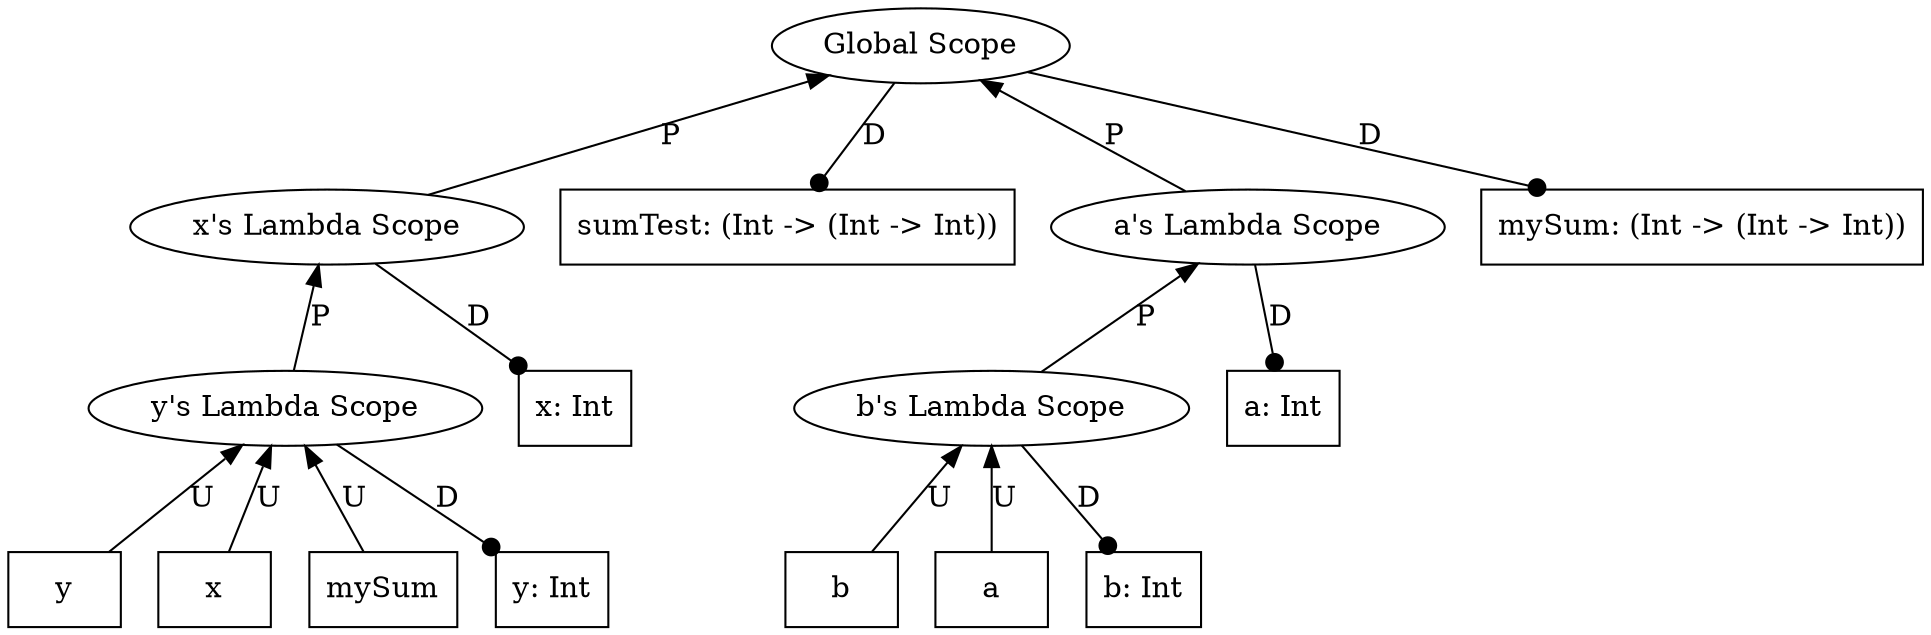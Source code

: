 graph {
    15 [label=y,shape=box];
    14 [label=x,shape=box];
    13 [label=mySum,shape=box];
    12 [label="y: Int",shape=box];
    11 [label="y's Lambda Scope"
       ,shape=ellipse];
    10 [label="x: Int",shape=box];
    9 [label="x's Lambda Scope"
      ,shape=ellipse];
    8 [label="sumTest: (Int -> (Int -> Int))"
      ,shape=box];
    7 [label=b,shape=box];
    6 [label=a,shape=box];
    5 [label="b: Int",shape=box];
    4 [label="b's Lambda Scope"
      ,shape=ellipse];
    3 [label="a: Int",shape=box];
    2 [label="a's Lambda Scope"
      ,shape=ellipse];
    1 [label="mySum: (Int -> (Int -> Int))"
      ,shape=box];
    0 [label="Global Scope"
      ,shape=ellipse];
    11 -- 15 [label=U,dir=back];
    11 -- 14 [label=U,dir=back];
    11 -- 13 [label=U,dir=back];
    11 -- 12 [label=D
             ,dir=forward
             ,arrowhead=dot];
    9 -- 11 [label=P,dir=back];
    9 -- 10 [label=D
            ,dir=forward
            ,arrowhead=dot];
    0 -- 9 [label=P,dir=back];
    0 -- 8 [label=D
           ,dir=forward
           ,arrowhead=dot];
    4 -- 7 [label=U,dir=back];
    4 -- 6 [label=U,dir=back];
    4 -- 5 [label=D
           ,dir=forward
           ,arrowhead=dot];
    2 -- 4 [label=P,dir=back];
    2 -- 3 [label=D
           ,dir=forward
           ,arrowhead=dot];
    0 -- 2 [label=P,dir=back];
    0 -- 1 [label=D
           ,dir=forward
           ,arrowhead=dot];
}
